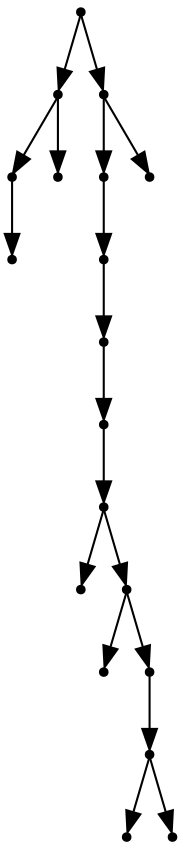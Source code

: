 digraph {
  18 [shape=point];
  3 [shape=point];
  1 [shape=point];
  0 [shape=point];
  2 [shape=point];
  17 [shape=point];
  15 [shape=point];
  14 [shape=point];
  13 [shape=point];
  12 [shape=point];
  11 [shape=point];
  4 [shape=point];
  10 [shape=point];
  5 [shape=point];
  9 [shape=point];
  8 [shape=point];
  6 [shape=point];
  7 [shape=point];
  16 [shape=point];
18 -> 3;
3 -> 1;
1 -> 0;
3 -> 2;
18 -> 17;
17 -> 15;
15 -> 14;
14 -> 13;
13 -> 12;
12 -> 11;
11 -> 4;
11 -> 10;
10 -> 5;
10 -> 9;
9 -> 8;
8 -> 6;
8 -> 7;
17 -> 16;
}
